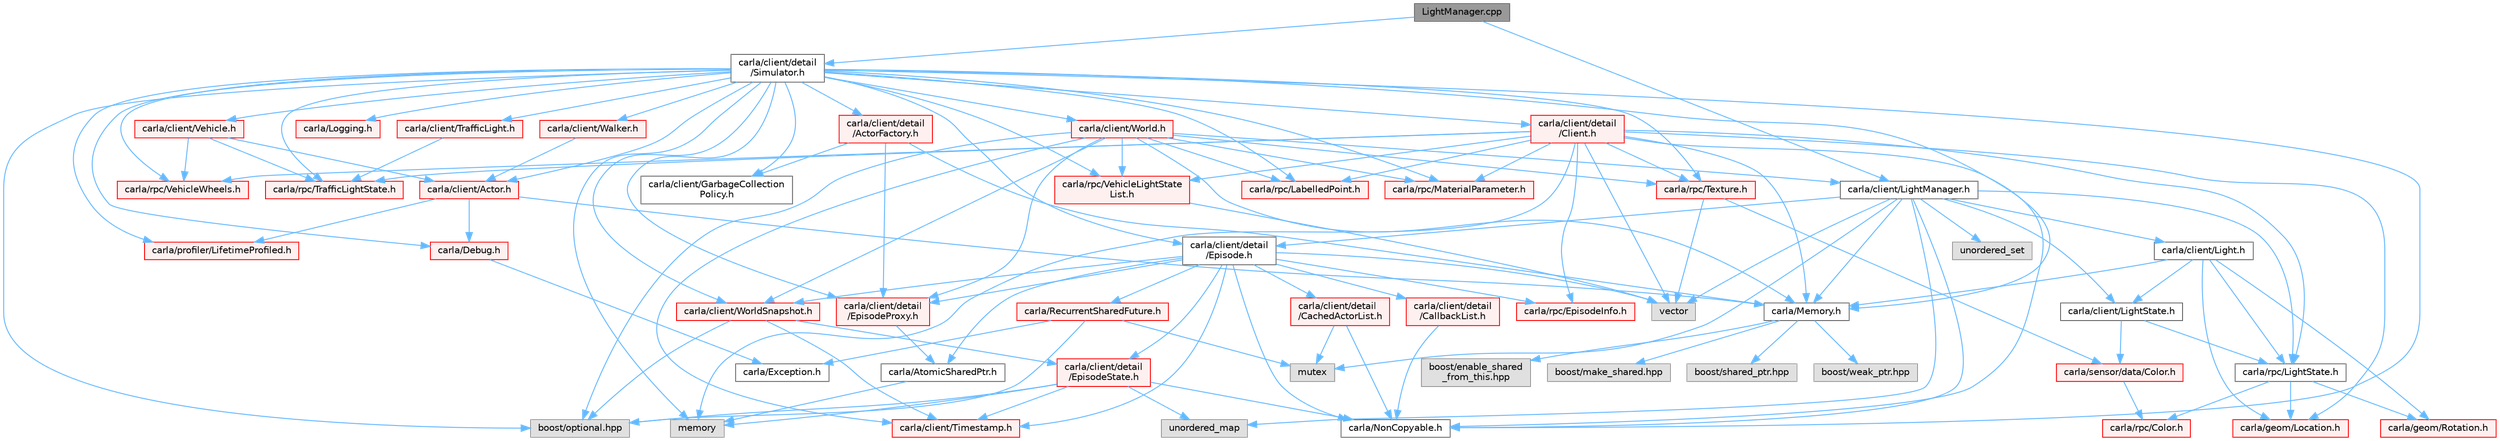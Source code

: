 digraph "LightManager.cpp"
{
 // INTERACTIVE_SVG=YES
 // LATEX_PDF_SIZE
  bgcolor="transparent";
  edge [fontname=Helvetica,fontsize=10,labelfontname=Helvetica,labelfontsize=10];
  node [fontname=Helvetica,fontsize=10,shape=box,height=0.2,width=0.4];
  Node1 [id="Node000001",label="LightManager.cpp",height=0.2,width=0.4,color="gray40", fillcolor="grey60", style="filled", fontcolor="black",tooltip=" "];
  Node1 -> Node2 [id="edge1_Node000001_Node000002",color="steelblue1",style="solid",tooltip=" "];
  Node2 [id="Node000002",label="carla/client/LightManager.h",height=0.2,width=0.4,color="grey40", fillcolor="white", style="filled",URL="$dd/d9a/LightManager_8h.html",tooltip=" "];
  Node2 -> Node3 [id="edge2_Node000002_Node000003",color="steelblue1",style="solid",tooltip=" "];
  Node3 [id="Node000003",label="mutex",height=0.2,width=0.4,color="grey60", fillcolor="#E0E0E0", style="filled",tooltip=" "];
  Node2 -> Node4 [id="edge3_Node000002_Node000004",color="steelblue1",style="solid",tooltip=" "];
  Node4 [id="Node000004",label="vector",height=0.2,width=0.4,color="grey60", fillcolor="#E0E0E0", style="filled",tooltip=" "];
  Node2 -> Node5 [id="edge4_Node000002_Node000005",color="steelblue1",style="solid",tooltip=" "];
  Node5 [id="Node000005",label="unordered_map",height=0.2,width=0.4,color="grey60", fillcolor="#E0E0E0", style="filled",tooltip=" "];
  Node2 -> Node6 [id="edge5_Node000002_Node000006",color="steelblue1",style="solid",tooltip=" "];
  Node6 [id="Node000006",label="unordered_set",height=0.2,width=0.4,color="grey60", fillcolor="#E0E0E0", style="filled",tooltip=" "];
  Node2 -> Node7 [id="edge6_Node000002_Node000007",color="steelblue1",style="solid",tooltip=" "];
  Node7 [id="Node000007",label="carla/Memory.h",height=0.2,width=0.4,color="grey40", fillcolor="white", style="filled",URL="$de/d5c/Memory_8h.html",tooltip=" "];
  Node7 -> Node8 [id="edge7_Node000007_Node000008",color="steelblue1",style="solid",tooltip=" "];
  Node8 [id="Node000008",label="boost/enable_shared\l_from_this.hpp",height=0.2,width=0.4,color="grey60", fillcolor="#E0E0E0", style="filled",tooltip=" "];
  Node7 -> Node9 [id="edge8_Node000007_Node000009",color="steelblue1",style="solid",tooltip=" "];
  Node9 [id="Node000009",label="boost/make_shared.hpp",height=0.2,width=0.4,color="grey60", fillcolor="#E0E0E0", style="filled",tooltip=" "];
  Node7 -> Node10 [id="edge9_Node000007_Node000010",color="steelblue1",style="solid",tooltip=" "];
  Node10 [id="Node000010",label="boost/shared_ptr.hpp",height=0.2,width=0.4,color="grey60", fillcolor="#E0E0E0", style="filled",tooltip=" "];
  Node7 -> Node11 [id="edge10_Node000007_Node000011",color="steelblue1",style="solid",tooltip=" "];
  Node11 [id="Node000011",label="boost/weak_ptr.hpp",height=0.2,width=0.4,color="grey60", fillcolor="#E0E0E0", style="filled",tooltip=" "];
  Node2 -> Node12 [id="edge11_Node000002_Node000012",color="steelblue1",style="solid",tooltip=" "];
  Node12 [id="Node000012",label="carla/NonCopyable.h",height=0.2,width=0.4,color="grey40", fillcolor="white", style="filled",URL="$d4/dd8/LibCarla_2source_2carla_2NonCopyable_8h.html",tooltip=" "];
  Node2 -> Node13 [id="edge12_Node000002_Node000013",color="steelblue1",style="solid",tooltip=" "];
  Node13 [id="Node000013",label="carla/client/detail\l/Episode.h",height=0.2,width=0.4,color="grey40", fillcolor="white", style="filled",URL="$d9/d9e/Episode_8h.html",tooltip=" "];
  Node13 -> Node14 [id="edge13_Node000013_Node000014",color="steelblue1",style="solid",tooltip=" "];
  Node14 [id="Node000014",label="carla/AtomicSharedPtr.h",height=0.2,width=0.4,color="grey40", fillcolor="white", style="filled",URL="$df/de2/AtomicSharedPtr_8h.html",tooltip=" "];
  Node14 -> Node15 [id="edge14_Node000014_Node000015",color="steelblue1",style="solid",tooltip=" "];
  Node15 [id="Node000015",label="memory",height=0.2,width=0.4,color="grey60", fillcolor="#E0E0E0", style="filled",tooltip=" "];
  Node13 -> Node12 [id="edge15_Node000013_Node000012",color="steelblue1",style="solid",tooltip=" "];
  Node13 -> Node16 [id="edge16_Node000013_Node000016",color="steelblue1",style="solid",tooltip=" "];
  Node16 [id="Node000016",label="carla/RecurrentSharedFuture.h",height=0.2,width=0.4,color="red", fillcolor="#FFF0F0", style="filled",URL="$d7/de1/RecurrentSharedFuture_8h.html",tooltip=" "];
  Node16 -> Node17 [id="edge17_Node000016_Node000017",color="steelblue1",style="solid",tooltip=" "];
  Node17 [id="Node000017",label="carla/Exception.h",height=0.2,width=0.4,color="grey40", fillcolor="white", style="filled",URL="$d8/d8a/Exception_8h.html",tooltip=" "];
  Node16 -> Node24 [id="edge18_Node000016_Node000024",color="steelblue1",style="solid",tooltip=" "];
  Node24 [id="Node000024",label="boost/optional.hpp",height=0.2,width=0.4,color="grey60", fillcolor="#E0E0E0", style="filled",tooltip=" "];
  Node16 -> Node3 [id="edge19_Node000016_Node000003",color="steelblue1",style="solid",tooltip=" "];
  Node13 -> Node29 [id="edge20_Node000013_Node000029",color="steelblue1",style="solid",tooltip=" "];
  Node29 [id="Node000029",label="carla/client/Timestamp.h",height=0.2,width=0.4,color="red", fillcolor="#FFF0F0", style="filled",URL="$d7/d66/Timestamp_8h.html",tooltip=" "];
  Node13 -> Node31 [id="edge21_Node000013_Node000031",color="steelblue1",style="solid",tooltip=" "];
  Node31 [id="Node000031",label="carla/client/WorldSnapshot.h",height=0.2,width=0.4,color="red", fillcolor="#FFF0F0", style="filled",URL="$df/d11/WorldSnapshot_8h.html",tooltip=" "];
  Node31 -> Node29 [id="edge22_Node000031_Node000029",color="steelblue1",style="solid",tooltip=" "];
  Node31 -> Node70 [id="edge23_Node000031_Node000070",color="steelblue1",style="solid",tooltip=" "];
  Node70 [id="Node000070",label="carla/client/detail\l/EpisodeState.h",height=0.2,width=0.4,color="red", fillcolor="#FFF0F0", style="filled",URL="$d7/df2/EpisodeState_8h.html",tooltip=" "];
  Node70 -> Node12 [id="edge24_Node000070_Node000012",color="steelblue1",style="solid",tooltip=" "];
  Node70 -> Node29 [id="edge25_Node000070_Node000029",color="steelblue1",style="solid",tooltip=" "];
  Node70 -> Node24 [id="edge26_Node000070_Node000024",color="steelblue1",style="solid",tooltip=" "];
  Node70 -> Node15 [id="edge27_Node000070_Node000015",color="steelblue1",style="solid",tooltip=" "];
  Node70 -> Node5 [id="edge28_Node000070_Node000005",color="steelblue1",style="solid",tooltip=" "];
  Node31 -> Node24 [id="edge29_Node000031_Node000024",color="steelblue1",style="solid",tooltip=" "];
  Node13 -> Node88 [id="edge30_Node000013_Node000088",color="steelblue1",style="solid",tooltip=" "];
  Node88 [id="Node000088",label="carla/client/detail\l/CachedActorList.h",height=0.2,width=0.4,color="red", fillcolor="#FFF0F0", style="filled",URL="$d5/d81/CachedActorList_8h.html",tooltip=" "];
  Node88 -> Node12 [id="edge31_Node000088_Node000012",color="steelblue1",style="solid",tooltip=" "];
  Node88 -> Node3 [id="edge32_Node000088_Node000003",color="steelblue1",style="solid",tooltip=" "];
  Node13 -> Node106 [id="edge33_Node000013_Node000106",color="steelblue1",style="solid",tooltip=" "];
  Node106 [id="Node000106",label="carla/client/detail\l/CallbackList.h",height=0.2,width=0.4,color="red", fillcolor="#FFF0F0", style="filled",URL="$d1/d9a/CallbackList_8h.html",tooltip=" "];
  Node106 -> Node12 [id="edge34_Node000106_Node000012",color="steelblue1",style="solid",tooltip=" "];
  Node13 -> Node70 [id="edge35_Node000013_Node000070",color="steelblue1",style="solid",tooltip=" "];
  Node13 -> Node86 [id="edge36_Node000013_Node000086",color="steelblue1",style="solid",tooltip=" "];
  Node86 [id="Node000086",label="carla/client/detail\l/EpisodeProxy.h",height=0.2,width=0.4,color="red", fillcolor="#FFF0F0", style="filled",URL="$dc/dc2/EpisodeProxy_8h.html",tooltip=" "];
  Node86 -> Node14 [id="edge37_Node000086_Node000014",color="steelblue1",style="solid",tooltip=" "];
  Node13 -> Node110 [id="edge38_Node000013_Node000110",color="steelblue1",style="solid",tooltip=" "];
  Node110 [id="Node000110",label="carla/rpc/EpisodeInfo.h",height=0.2,width=0.4,color="red", fillcolor="#FFF0F0", style="filled",URL="$d2/d1c/EpisodeInfo_8h.html",tooltip=" "];
  Node13 -> Node4 [id="edge39_Node000013_Node000004",color="steelblue1",style="solid",tooltip=" "];
  Node2 -> Node111 [id="edge40_Node000002_Node000111",color="steelblue1",style="solid",tooltip=" "];
  Node111 [id="Node000111",label="carla/client/Light.h",height=0.2,width=0.4,color="grey40", fillcolor="white", style="filled",URL="$d4/d73/Light_8h.html",tooltip=" "];
  Node111 -> Node7 [id="edge41_Node000111_Node000007",color="steelblue1",style="solid",tooltip=" "];
  Node111 -> Node112 [id="edge42_Node000111_Node000112",color="steelblue1",style="solid",tooltip=" "];
  Node112 [id="Node000112",label="carla/client/LightState.h",height=0.2,width=0.4,color="grey40", fillcolor="white", style="filled",URL="$dc/df0/client_2LightState_8h.html",tooltip=" "];
  Node112 -> Node113 [id="edge43_Node000112_Node000113",color="steelblue1",style="solid",tooltip=" "];
  Node113 [id="Node000113",label="carla/sensor/data/Color.h",height=0.2,width=0.4,color="red", fillcolor="#FFF0F0", style="filled",URL="$db/d51/sensor_2data_2Color_8h.html",tooltip=" "];
  Node113 -> Node114 [id="edge44_Node000113_Node000114",color="steelblue1",style="solid",tooltip=" "];
  Node114 [id="Node000114",label="carla/rpc/Color.h",height=0.2,width=0.4,color="red", fillcolor="#FFF0F0", style="filled",URL="$d6/d74/rpc_2Color_8h.html",tooltip=" "];
  Node112 -> Node117 [id="edge45_Node000112_Node000117",color="steelblue1",style="solid",tooltip=" "];
  Node117 [id="Node000117",label="carla/rpc/LightState.h",height=0.2,width=0.4,color="grey40", fillcolor="white", style="filled",URL="$d4/daf/rpc_2LightState_8h.html",tooltip=" "];
  Node117 -> Node43 [id="edge46_Node000117_Node000043",color="steelblue1",style="solid",tooltip=" "];
  Node43 [id="Node000043",label="carla/geom/Location.h",height=0.2,width=0.4,color="red", fillcolor="#FFF0F0", style="filled",URL="$d9/d8b/geom_2Location_8h.html",tooltip=" "];
  Node117 -> Node56 [id="edge47_Node000117_Node000056",color="steelblue1",style="solid",tooltip=" "];
  Node56 [id="Node000056",label="carla/geom/Rotation.h",height=0.2,width=0.4,color="red", fillcolor="#FFF0F0", style="filled",URL="$d0/d8f/Rotation_8h.html",tooltip=" "];
  Node117 -> Node114 [id="edge48_Node000117_Node000114",color="steelblue1",style="solid",tooltip=" "];
  Node111 -> Node43 [id="edge49_Node000111_Node000043",color="steelblue1",style="solid",tooltip=" "];
  Node111 -> Node56 [id="edge50_Node000111_Node000056",color="steelblue1",style="solid",tooltip=" "];
  Node111 -> Node117 [id="edge51_Node000111_Node000117",color="steelblue1",style="solid",tooltip=" "];
  Node2 -> Node112 [id="edge52_Node000002_Node000112",color="steelblue1",style="solid",tooltip=" "];
  Node2 -> Node117 [id="edge53_Node000002_Node000117",color="steelblue1",style="solid",tooltip=" "];
  Node1 -> Node118 [id="edge54_Node000001_Node000118",color="steelblue1",style="solid",tooltip=" "];
  Node118 [id="Node000118",label="carla/client/detail\l/Simulator.h",height=0.2,width=0.4,color="grey40", fillcolor="white", style="filled",URL="$d6/d4a/Simulator_8h.html",tooltip=" "];
  Node118 -> Node19 [id="edge55_Node000118_Node000019",color="steelblue1",style="solid",tooltip=" "];
  Node19 [id="Node000019",label="carla/Debug.h",height=0.2,width=0.4,color="red", fillcolor="#FFF0F0", style="filled",URL="$d4/deb/Debug_8h.html",tooltip=" "];
  Node19 -> Node17 [id="edge56_Node000019_Node000017",color="steelblue1",style="solid",tooltip=" "];
  Node118 -> Node36 [id="edge57_Node000118_Node000036",color="steelblue1",style="solid",tooltip=" "];
  Node36 [id="Node000036",label="carla/Logging.h",height=0.2,width=0.4,color="red", fillcolor="#FFF0F0", style="filled",URL="$de/d87/Logging_8h.html",tooltip=" "];
  Node118 -> Node7 [id="edge58_Node000118_Node000007",color="steelblue1",style="solid",tooltip=" "];
  Node118 -> Node12 [id="edge59_Node000118_Node000012",color="steelblue1",style="solid",tooltip=" "];
  Node118 -> Node119 [id="edge60_Node000118_Node000119",color="steelblue1",style="solid",tooltip=" "];
  Node119 [id="Node000119",label="carla/client/Actor.h",height=0.2,width=0.4,color="red", fillcolor="#FFF0F0", style="filled",URL="$da/d48/client_2Actor_8h.html",tooltip=" "];
  Node119 -> Node19 [id="edge61_Node000119_Node000019",color="steelblue1",style="solid",tooltip=" "];
  Node119 -> Node7 [id="edge62_Node000119_Node000007",color="steelblue1",style="solid",tooltip=" "];
  Node119 -> Node174 [id="edge63_Node000119_Node000174",color="steelblue1",style="solid",tooltip=" "];
  Node174 [id="Node000174",label="carla/profiler/LifetimeProfiled.h",height=0.2,width=0.4,color="red", fillcolor="#FFF0F0", style="filled",URL="$d9/dc4/LifetimeProfiled_8h.html",tooltip=" "];
  Node118 -> Node175 [id="edge64_Node000118_Node000175",color="steelblue1",style="solid",tooltip=" "];
  Node175 [id="Node000175",label="carla/client/GarbageCollection\lPolicy.h",height=0.2,width=0.4,color="grey40", fillcolor="white", style="filled",URL="$d7/dc8/GarbageCollectionPolicy_8h.html",tooltip=" "];
  Node118 -> Node176 [id="edge65_Node000118_Node000176",color="steelblue1",style="solid",tooltip=" "];
  Node176 [id="Node000176",label="carla/client/TrafficLight.h",height=0.2,width=0.4,color="red", fillcolor="#FFF0F0", style="filled",URL="$d5/d9e/TrafficLight_8h.html",tooltip=" "];
  Node176 -> Node63 [id="edge66_Node000176_Node000063",color="steelblue1",style="solid",tooltip=" "];
  Node63 [id="Node000063",label="carla/rpc/TrafficLightState.h",height=0.2,width=0.4,color="red", fillcolor="#FFF0F0", style="filled",URL="$d1/d16/LibCarla_2source_2carla_2rpc_2TrafficLightState_8h.html",tooltip=" "];
  Node118 -> Node196 [id="edge67_Node000118_Node000196",color="steelblue1",style="solid",tooltip=" "];
  Node196 [id="Node000196",label="carla/client/Vehicle.h",height=0.2,width=0.4,color="red", fillcolor="#FFF0F0", style="filled",URL="$d9/d18/Vehicle_8h.html",tooltip=" "];
  Node196 -> Node119 [id="edge68_Node000196_Node000119",color="steelblue1",style="solid",tooltip=" "];
  Node196 -> Node63 [id="edge69_Node000196_Node000063",color="steelblue1",style="solid",tooltip=" "];
  Node196 -> Node206 [id="edge70_Node000196_Node000206",color="steelblue1",style="solid",tooltip=" "];
  Node206 [id="Node000206",label="carla/rpc/VehicleWheels.h",height=0.2,width=0.4,color="red", fillcolor="#FFF0F0", style="filled",URL="$d2/d02/VehicleWheels_8h.html",tooltip=" "];
  Node118 -> Node213 [id="edge71_Node000118_Node000213",color="steelblue1",style="solid",tooltip=" "];
  Node213 [id="Node000213",label="carla/client/Walker.h",height=0.2,width=0.4,color="red", fillcolor="#FFF0F0", style="filled",URL="$d5/d10/Walker_8h.html",tooltip=" "];
  Node213 -> Node119 [id="edge72_Node000213_Node000119",color="steelblue1",style="solid",tooltip=" "];
  Node118 -> Node121 [id="edge73_Node000118_Node000121",color="steelblue1",style="solid",tooltip=" "];
  Node121 [id="Node000121",label="carla/client/World.h",height=0.2,width=0.4,color="red", fillcolor="#FFF0F0", style="filled",URL="$dd/d5b/World_8h.html",tooltip=" "];
  Node121 -> Node7 [id="edge74_Node000121_Node000007",color="steelblue1",style="solid",tooltip=" "];
  Node121 -> Node2 [id="edge75_Node000121_Node000002",color="steelblue1",style="solid",tooltip=" "];
  Node121 -> Node29 [id="edge76_Node000121_Node000029",color="steelblue1",style="solid",tooltip=" "];
  Node121 -> Node31 [id="edge77_Node000121_Node000031",color="steelblue1",style="solid",tooltip=" "];
  Node121 -> Node86 [id="edge78_Node000121_Node000086",color="steelblue1",style="solid",tooltip=" "];
  Node121 -> Node153 [id="edge79_Node000121_Node000153",color="steelblue1",style="solid",tooltip=" "];
  Node153 [id="Node000153",label="carla/rpc/LabelledPoint.h",height=0.2,width=0.4,color="red", fillcolor="#FFF0F0", style="filled",URL="$d2/dd4/LabelledPoint_8h.html",tooltip=" "];
  Node121 -> Node166 [id="edge80_Node000121_Node000166",color="steelblue1",style="solid",tooltip=" "];
  Node166 [id="Node000166",label="carla/rpc/VehicleLightState\lList.h",height=0.2,width=0.4,color="red", fillcolor="#FFF0F0", style="filled",URL="$d8/d09/VehicleLightStateList_8h.html",tooltip=" "];
  Node166 -> Node4 [id="edge81_Node000166_Node000004",color="steelblue1",style="solid",tooltip=" "];
  Node121 -> Node170 [id="edge82_Node000121_Node000170",color="steelblue1",style="solid",tooltip=" "];
  Node170 [id="Node000170",label="carla/rpc/Texture.h",height=0.2,width=0.4,color="red", fillcolor="#FFF0F0", style="filled",URL="$d9/dbf/Texture_8h.html",tooltip=" "];
  Node170 -> Node113 [id="edge83_Node000170_Node000113",color="steelblue1",style="solid",tooltip=" "];
  Node170 -> Node4 [id="edge84_Node000170_Node000004",color="steelblue1",style="solid",tooltip=" "];
  Node121 -> Node171 [id="edge85_Node000121_Node000171",color="steelblue1",style="solid",tooltip=" "];
  Node171 [id="Node000171",label="carla/rpc/MaterialParameter.h",height=0.2,width=0.4,color="red", fillcolor="#FFF0F0", style="filled",URL="$d7/d10/MaterialParameter_8h.html",tooltip=" "];
  Node121 -> Node24 [id="edge86_Node000121_Node000024",color="steelblue1",style="solid",tooltip=" "];
  Node118 -> Node31 [id="edge87_Node000118_Node000031",color="steelblue1",style="solid",tooltip=" "];
  Node118 -> Node222 [id="edge88_Node000118_Node000222",color="steelblue1",style="solid",tooltip=" "];
  Node222 [id="Node000222",label="carla/client/detail\l/ActorFactory.h",height=0.2,width=0.4,color="red", fillcolor="#FFF0F0", style="filled",URL="$d7/dae/ActorFactory_8h.html",tooltip=" "];
  Node222 -> Node7 [id="edge89_Node000222_Node000007",color="steelblue1",style="solid",tooltip=" "];
  Node222 -> Node175 [id="edge90_Node000222_Node000175",color="steelblue1",style="solid",tooltip=" "];
  Node222 -> Node86 [id="edge91_Node000222_Node000086",color="steelblue1",style="solid",tooltip=" "];
  Node118 -> Node223 [id="edge92_Node000118_Node000223",color="steelblue1",style="solid",tooltip=" "];
  Node223 [id="Node000223",label="carla/client/detail\l/Client.h",height=0.2,width=0.4,color="red", fillcolor="#FFF0F0", style="filled",URL="$df/d8b/client_2detail_2Client_8h.html",tooltip=" "];
  Node223 -> Node7 [id="edge93_Node000223_Node000007",color="steelblue1",style="solid",tooltip=" "];
  Node223 -> Node12 [id="edge94_Node000223_Node000012",color="steelblue1",style="solid",tooltip=" "];
  Node223 -> Node43 [id="edge95_Node000223_Node000043",color="steelblue1",style="solid",tooltip=" "];
  Node223 -> Node110 [id="edge96_Node000223_Node000110",color="steelblue1",style="solid",tooltip=" "];
  Node223 -> Node153 [id="edge97_Node000223_Node000153",color="steelblue1",style="solid",tooltip=" "];
  Node223 -> Node117 [id="edge98_Node000223_Node000117",color="steelblue1",style="solid",tooltip=" "];
  Node223 -> Node63 [id="edge99_Node000223_Node000063",color="steelblue1",style="solid",tooltip=" "];
  Node223 -> Node166 [id="edge100_Node000223_Node000166",color="steelblue1",style="solid",tooltip=" "];
  Node223 -> Node206 [id="edge101_Node000223_Node000206",color="steelblue1",style="solid",tooltip=" "];
  Node223 -> Node170 [id="edge102_Node000223_Node000170",color="steelblue1",style="solid",tooltip=" "];
  Node223 -> Node171 [id="edge103_Node000223_Node000171",color="steelblue1",style="solid",tooltip=" "];
  Node223 -> Node15 [id="edge104_Node000223_Node000015",color="steelblue1",style="solid",tooltip=" "];
  Node223 -> Node4 [id="edge105_Node000223_Node000004",color="steelblue1",style="solid",tooltip=" "];
  Node118 -> Node13 [id="edge106_Node000118_Node000013",color="steelblue1",style="solid",tooltip=" "];
  Node118 -> Node86 [id="edge107_Node000118_Node000086",color="steelblue1",style="solid",tooltip=" "];
  Node118 -> Node174 [id="edge108_Node000118_Node000174",color="steelblue1",style="solid",tooltip=" "];
  Node118 -> Node63 [id="edge109_Node000118_Node000063",color="steelblue1",style="solid",tooltip=" "];
  Node118 -> Node166 [id="edge110_Node000118_Node000166",color="steelblue1",style="solid",tooltip=" "];
  Node118 -> Node153 [id="edge111_Node000118_Node000153",color="steelblue1",style="solid",tooltip=" "];
  Node118 -> Node206 [id="edge112_Node000118_Node000206",color="steelblue1",style="solid",tooltip=" "];
  Node118 -> Node170 [id="edge113_Node000118_Node000170",color="steelblue1",style="solid",tooltip=" "];
  Node118 -> Node171 [id="edge114_Node000118_Node000171",color="steelblue1",style="solid",tooltip=" "];
  Node118 -> Node24 [id="edge115_Node000118_Node000024",color="steelblue1",style="solid",tooltip=" "];
  Node118 -> Node15 [id="edge116_Node000118_Node000015",color="steelblue1",style="solid",tooltip=" "];
}
